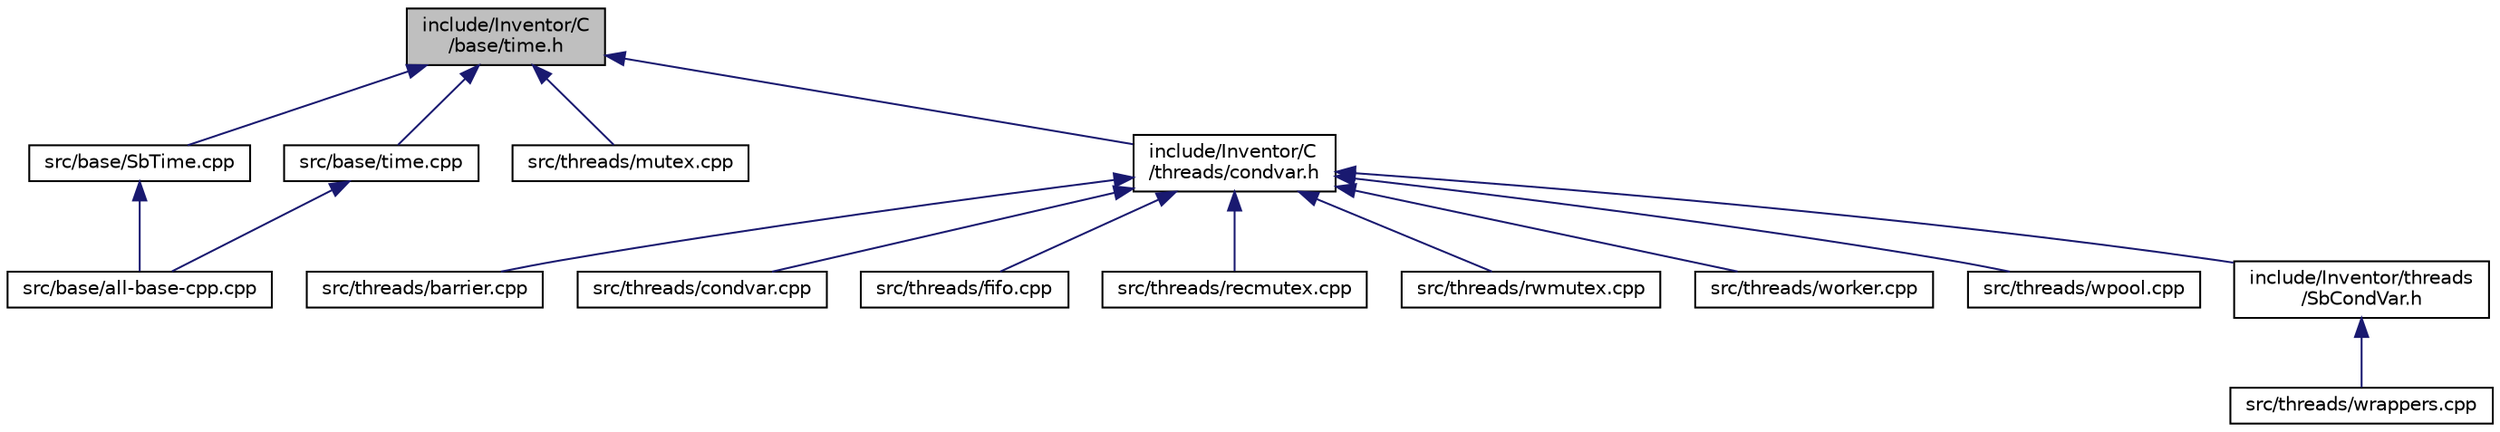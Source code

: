 digraph "include/Inventor/C/base/time.h"
{
 // LATEX_PDF_SIZE
  edge [fontname="Helvetica",fontsize="10",labelfontname="Helvetica",labelfontsize="10"];
  node [fontname="Helvetica",fontsize="10",shape=record];
  Node1 [label="include/Inventor/C\l/base/time.h",height=0.2,width=0.4,color="black", fillcolor="grey75", style="filled", fontcolor="black",tooltip=" "];
  Node1 -> Node2 [dir="back",color="midnightblue",fontsize="10",style="solid",fontname="Helvetica"];
  Node2 [label="src/base/SbTime.cpp",height=0.2,width=0.4,color="black", fillcolor="white", style="filled",URL="$SbTime_8cpp.html",tooltip=" "];
  Node2 -> Node3 [dir="back",color="midnightblue",fontsize="10",style="solid",fontname="Helvetica"];
  Node3 [label="src/base/all-base-cpp.cpp",height=0.2,width=0.4,color="black", fillcolor="white", style="filled",URL="$all-base-cpp_8cpp.html",tooltip=" "];
  Node1 -> Node4 [dir="back",color="midnightblue",fontsize="10",style="solid",fontname="Helvetica"];
  Node4 [label="src/base/time.cpp",height=0.2,width=0.4,color="black", fillcolor="white", style="filled",URL="$time_8cpp.html",tooltip=" "];
  Node4 -> Node3 [dir="back",color="midnightblue",fontsize="10",style="solid",fontname="Helvetica"];
  Node1 -> Node5 [dir="back",color="midnightblue",fontsize="10",style="solid",fontname="Helvetica"];
  Node5 [label="src/threads/mutex.cpp",height=0.2,width=0.4,color="black", fillcolor="white", style="filled",URL="$mutex_8cpp.html",tooltip=" "];
  Node1 -> Node6 [dir="back",color="midnightblue",fontsize="10",style="solid",fontname="Helvetica"];
  Node6 [label="include/Inventor/C\l/threads/condvar.h",height=0.2,width=0.4,color="black", fillcolor="white", style="filled",URL="$condvar_8h.html",tooltip=" "];
  Node6 -> Node7 [dir="back",color="midnightblue",fontsize="10",style="solid",fontname="Helvetica"];
  Node7 [label="src/threads/barrier.cpp",height=0.2,width=0.4,color="black", fillcolor="white", style="filled",URL="$barrier_8cpp.html",tooltip=" "];
  Node6 -> Node8 [dir="back",color="midnightblue",fontsize="10",style="solid",fontname="Helvetica"];
  Node8 [label="src/threads/condvar.cpp",height=0.2,width=0.4,color="black", fillcolor="white", style="filled",URL="$condvar_8cpp.html",tooltip=" "];
  Node6 -> Node9 [dir="back",color="midnightblue",fontsize="10",style="solid",fontname="Helvetica"];
  Node9 [label="src/threads/fifo.cpp",height=0.2,width=0.4,color="black", fillcolor="white", style="filled",URL="$fifo_8cpp.html",tooltip=" "];
  Node6 -> Node10 [dir="back",color="midnightblue",fontsize="10",style="solid",fontname="Helvetica"];
  Node10 [label="src/threads/recmutex.cpp",height=0.2,width=0.4,color="black", fillcolor="white", style="filled",URL="$recmutex_8cpp.html",tooltip=" "];
  Node6 -> Node11 [dir="back",color="midnightblue",fontsize="10",style="solid",fontname="Helvetica"];
  Node11 [label="src/threads/rwmutex.cpp",height=0.2,width=0.4,color="black", fillcolor="white", style="filled",URL="$rwmutex_8cpp.html",tooltip=" "];
  Node6 -> Node12 [dir="back",color="midnightblue",fontsize="10",style="solid",fontname="Helvetica"];
  Node12 [label="src/threads/worker.cpp",height=0.2,width=0.4,color="black", fillcolor="white", style="filled",URL="$worker_8cpp.html",tooltip=" "];
  Node6 -> Node13 [dir="back",color="midnightblue",fontsize="10",style="solid",fontname="Helvetica"];
  Node13 [label="src/threads/wpool.cpp",height=0.2,width=0.4,color="black", fillcolor="white", style="filled",URL="$wpool_8cpp.html",tooltip=" "];
  Node6 -> Node14 [dir="back",color="midnightblue",fontsize="10",style="solid",fontname="Helvetica"];
  Node14 [label="include/Inventor/threads\l/SbCondVar.h",height=0.2,width=0.4,color="black", fillcolor="white", style="filled",URL="$SbCondVar_8h.html",tooltip=" "];
  Node14 -> Node15 [dir="back",color="midnightblue",fontsize="10",style="solid",fontname="Helvetica"];
  Node15 [label="src/threads/wrappers.cpp",height=0.2,width=0.4,color="black", fillcolor="white", style="filled",URL="$wrappers_8cpp.html",tooltip=" "];
}
